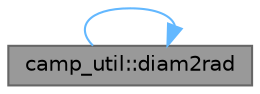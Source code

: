 digraph "camp_util::diam2rad"
{
 // LATEX_PDF_SIZE
  bgcolor="transparent";
  edge [fontname=Helvetica,fontsize=10,labelfontname=Helvetica,labelfontsize=10];
  node [fontname=Helvetica,fontsize=10,shape=box,height=0.2,width=0.4];
  rankdir="LR";
  Node1 [label="camp_util::diam2rad",height=0.2,width=0.4,color="gray40", fillcolor="grey60", style="filled", fontcolor="black",tooltip="Convert diameter (m) to radius (m)."];
  Node1 -> Node1 [color="steelblue1",style="solid"];
}
